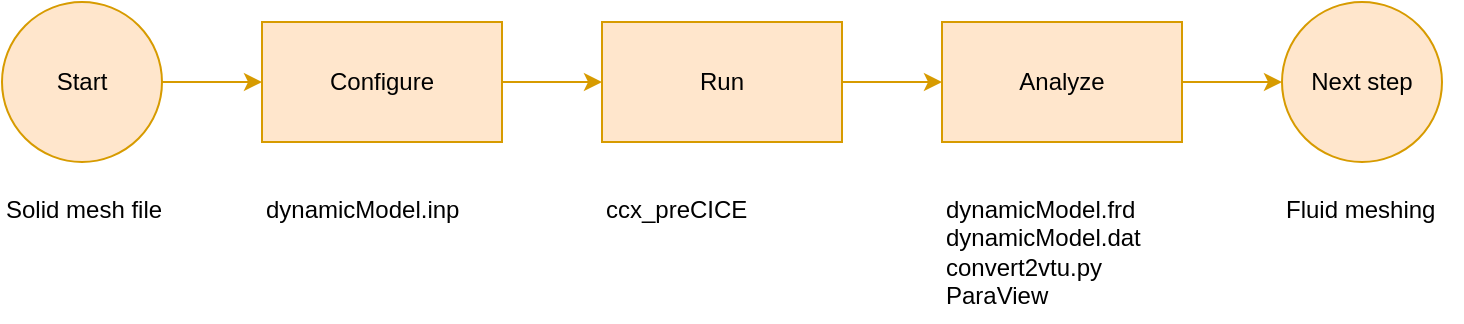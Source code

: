 <mxfile version="24.7.8">
  <diagram name="Page-1" id="Mw7mx2BJm_VNAYRjUd4e">
    <mxGraphModel dx="963" dy="573" grid="1" gridSize="10" guides="1" tooltips="1" connect="1" arrows="1" fold="1" page="1" pageScale="1" pageWidth="850" pageHeight="1100" math="0" shadow="0">
      <root>
        <mxCell id="0" />
        <mxCell id="1" parent="0" />
        <mxCell id="m4BdSE6QHmhiQMImwujt-6" style="edgeStyle=orthogonalEdgeStyle;rounded=0;orthogonalLoop=1;jettySize=auto;html=1;exitX=1;exitY=0.5;exitDx=0;exitDy=0;entryX=0;entryY=0.5;entryDx=0;entryDy=0;fillColor=#ffe6cc;strokeColor=#d79b00;" edge="1" parent="1" source="m4BdSE6QHmhiQMImwujt-1" target="m4BdSE6QHmhiQMImwujt-2">
          <mxGeometry relative="1" as="geometry" />
        </mxCell>
        <mxCell id="m4BdSE6QHmhiQMImwujt-1" value="Start" style="ellipse;whiteSpace=wrap;html=1;aspect=fixed;fillColor=#ffe6cc;strokeColor=#d79b00;" vertex="1" parent="1">
          <mxGeometry x="110" y="360" width="80" height="80" as="geometry" />
        </mxCell>
        <mxCell id="m4BdSE6QHmhiQMImwujt-7" style="edgeStyle=orthogonalEdgeStyle;rounded=0;orthogonalLoop=1;jettySize=auto;html=1;exitX=1;exitY=0.5;exitDx=0;exitDy=0;entryX=0;entryY=0.5;entryDx=0;entryDy=0;fillColor=#ffe6cc;strokeColor=#d79b00;" edge="1" parent="1" source="m4BdSE6QHmhiQMImwujt-2" target="m4BdSE6QHmhiQMImwujt-3">
          <mxGeometry relative="1" as="geometry" />
        </mxCell>
        <mxCell id="m4BdSE6QHmhiQMImwujt-2" value="Configure" style="rounded=0;whiteSpace=wrap;html=1;fillColor=#ffe6cc;strokeColor=#d79b00;" vertex="1" parent="1">
          <mxGeometry x="240" y="370" width="120" height="60" as="geometry" />
        </mxCell>
        <mxCell id="m4BdSE6QHmhiQMImwujt-8" style="edgeStyle=orthogonalEdgeStyle;rounded=0;orthogonalLoop=1;jettySize=auto;html=1;exitX=1;exitY=0.5;exitDx=0;exitDy=0;entryX=0;entryY=0.5;entryDx=0;entryDy=0;fillColor=#ffe6cc;strokeColor=#d79b00;" edge="1" parent="1" source="m4BdSE6QHmhiQMImwujt-3" target="m4BdSE6QHmhiQMImwujt-4">
          <mxGeometry relative="1" as="geometry" />
        </mxCell>
        <mxCell id="m4BdSE6QHmhiQMImwujt-3" value="Run" style="rounded=0;whiteSpace=wrap;html=1;fillColor=#ffe6cc;strokeColor=#d79b00;" vertex="1" parent="1">
          <mxGeometry x="410" y="370" width="120" height="60" as="geometry" />
        </mxCell>
        <mxCell id="m4BdSE6QHmhiQMImwujt-9" style="edgeStyle=orthogonalEdgeStyle;rounded=0;orthogonalLoop=1;jettySize=auto;html=1;exitX=1;exitY=0.5;exitDx=0;exitDy=0;entryX=0;entryY=0.5;entryDx=0;entryDy=0;fillColor=#ffe6cc;strokeColor=#d79b00;" edge="1" parent="1" source="m4BdSE6QHmhiQMImwujt-4" target="m4BdSE6QHmhiQMImwujt-5">
          <mxGeometry relative="1" as="geometry" />
        </mxCell>
        <mxCell id="m4BdSE6QHmhiQMImwujt-4" value="Analyze" style="rounded=0;whiteSpace=wrap;html=1;fillColor=#ffe6cc;strokeColor=#d79b00;" vertex="1" parent="1">
          <mxGeometry x="580" y="370" width="120" height="60" as="geometry" />
        </mxCell>
        <mxCell id="m4BdSE6QHmhiQMImwujt-5" value="Next step" style="ellipse;whiteSpace=wrap;html=1;aspect=fixed;fillColor=#ffe6cc;strokeColor=#d79b00;" vertex="1" parent="1">
          <mxGeometry x="750" y="360" width="80" height="80" as="geometry" />
        </mxCell>
        <mxCell id="m4BdSE6QHmhiQMImwujt-10" value="Solid mesh file&amp;nbsp;" style="text;html=1;align=left;verticalAlign=top;whiteSpace=wrap;rounded=0;" vertex="1" parent="1">
          <mxGeometry x="110" y="450" width="90" height="30" as="geometry" />
        </mxCell>
        <mxCell id="m4BdSE6QHmhiQMImwujt-11" value="dynamicModel.inp" style="text;html=1;align=left;verticalAlign=top;whiteSpace=wrap;rounded=0;" vertex="1" parent="1">
          <mxGeometry x="240" y="450" width="90" height="30" as="geometry" />
        </mxCell>
        <mxCell id="m4BdSE6QHmhiQMImwujt-12" value="ccx_preCICE" style="text;html=1;align=left;verticalAlign=top;whiteSpace=wrap;rounded=0;" vertex="1" parent="1">
          <mxGeometry x="410" y="450" width="90" height="30" as="geometry" />
        </mxCell>
        <mxCell id="m4BdSE6QHmhiQMImwujt-13" value="dynamicModel.frd&lt;div&gt;dynamicModel.dat&lt;br&gt;convert2vtu.py&lt;br&gt;ParaView&lt;/div&gt;" style="text;html=1;align=left;verticalAlign=top;whiteSpace=wrap;rounded=0;" vertex="1" parent="1">
          <mxGeometry x="580" y="450" width="110" height="70" as="geometry" />
        </mxCell>
        <mxCell id="m4BdSE6QHmhiQMImwujt-14" value="Fluid meshing&amp;nbsp;" style="text;html=1;align=left;verticalAlign=top;whiteSpace=wrap;rounded=0;" vertex="1" parent="1">
          <mxGeometry x="750" y="450" width="90" height="30" as="geometry" />
        </mxCell>
      </root>
    </mxGraphModel>
  </diagram>
</mxfile>
